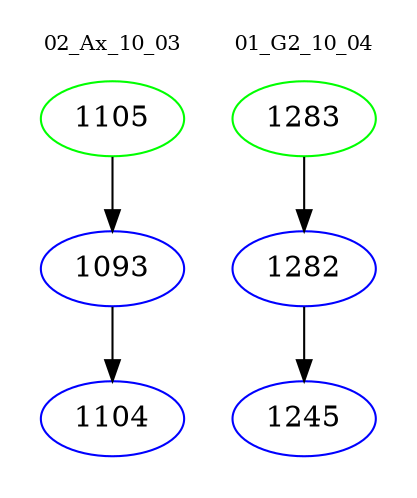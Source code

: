 digraph{
subgraph cluster_0 {
color = white
label = "02_Ax_10_03";
fontsize=10;
T0_1105 [label="1105", color="green"]
T0_1105 -> T0_1093 [color="black"]
T0_1093 [label="1093", color="blue"]
T0_1093 -> T0_1104 [color="black"]
T0_1104 [label="1104", color="blue"]
}
subgraph cluster_1 {
color = white
label = "01_G2_10_04";
fontsize=10;
T1_1283 [label="1283", color="green"]
T1_1283 -> T1_1282 [color="black"]
T1_1282 [label="1282", color="blue"]
T1_1282 -> T1_1245 [color="black"]
T1_1245 [label="1245", color="blue"]
}
}
